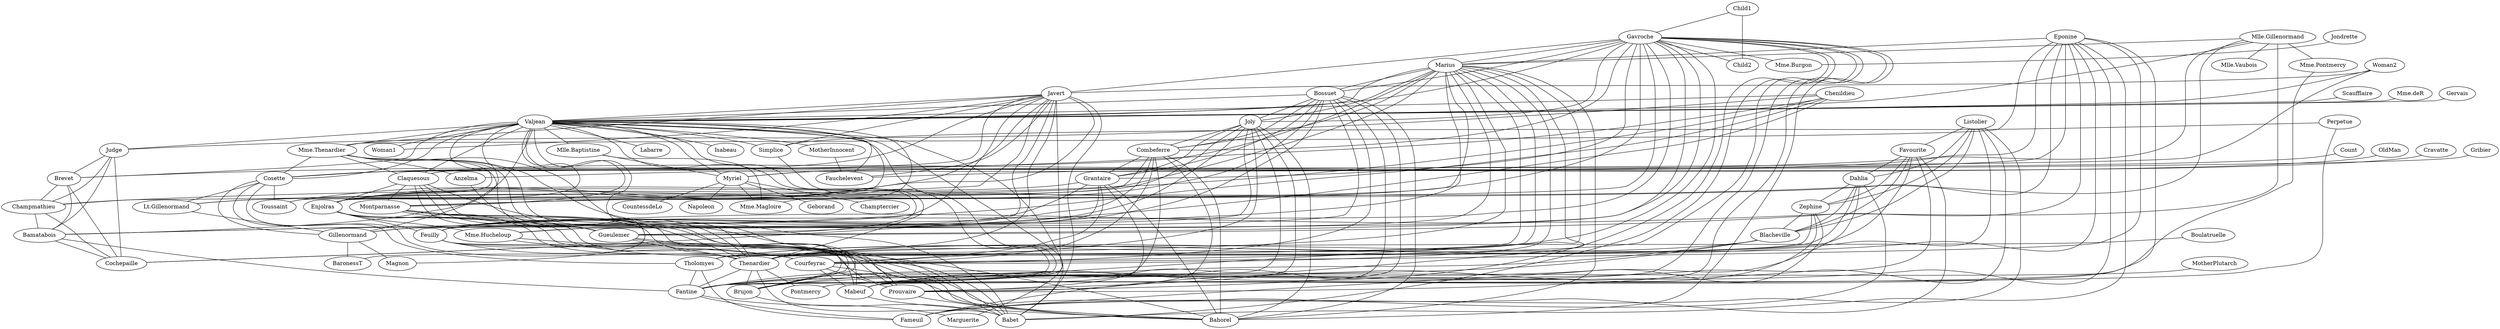 strict graph G {
    // Les Misérables character co-appearence data compiled by Donald Knuth
    
    Child1 [group=10];
    Jondrette [group=7];
    Woman2 [group=5];
    Eponine [group=4];
    "Mlle.Gillenormand" [group=5];
    Scaufflaire [group=2];
    Gavroche [group=8];
    Count [group=1];
    Javert [group=4];
    "Mme.deR" [group=2];
    OldMan [group=1];
    Marius [group=8];
    Gervais [group=2];
    Chenildieu [group=2];
    Bossuet [group=8];
    Listolier [group=3];
    Valjean [group=2];
    Cravatte [group=1];
    Judge [group=2];
    "Mme.Thenardier" [group=4];
    Woman1 [group=2];
    Brevet [group=2];
    Cosette [group=5];
    Champmathieu [group=2];
    Joly [group=8];
    Combeferre [group=8];
    Favourite [group=3];
    "Lt.Gillenormand" [group=5];
    Boulatruelle [group=6];
    "Mlle.Vaubois" [group=5];
    Gribier [group=0];
    Dahlia [group=3];
    Zephine [group=3];
    Gillenormand [group=5];
    Claquesous [group=4];
    Bamatabois [group=2];
    Perpetue [group=3];
    Grantaire [group=8];
    Enjolras [group=8];
    Montparnasse [group=4];
    Cochepaille [group=2];
    "Mlle.Baptistine" [group=1];
    Feuilly [group=8];
    Anzelma [group=4];
    Gueulemer [group=4];
    Labarre [group=2];
    Blacheville [group=3];
    "Mme.Hucheloup" [group=8];
    BaronessT [group=5];
    Tholomyes [group=3];
    Myriel [group=1];
    "Mme.Pontmercy" [group=5];
    Thenardier [group=4];
    Isabeau [group=2];
    Child2 [group=10];
    "Mme.Burgon" [group=7];
    CountessdeLo [group=1];
    Simplice [group=2];
    MotherPlutarch [group=9];
    MotherInnocent [group=0];
    Brujon [group=4];
    Fantine [group=3];
    Napoleon [group=1];
    Fameuil [group=3];
    Toussaint [group=5];
    Babet [group=4];
    "Mme.Magloire" [group=1];
    Magnon [group=5];
    Geborand [group=1];
    Courfeyrac [group=8];
    Marguerite [group=3];
    Fauchelevent [group=0];
    Mabeuf [group=8];
    Champtercier [group=1];
    Prouvaire [group=8];
    Pontmercy [group=4];
    Bahorel [group=8];


    Child1 -- Child2  [weight=3];
    Child1 -- Gavroche  [weight=2];
    Jondrette -- "Mme.Burgon"  [weight=1];
    Woman2 -- Valjean  [weight=3];
    Woman2 -- Javert  [weight=1];
    Woman2 -- Cosette  [weight=1];
    Eponine -- Thenardier  [weight=3];
    Eponine -- Marius  [weight=5];
    Eponine -- Anzelma  [weight=2];
    Eponine -- Gueulemer  [weight=1];
    Eponine -- Mabeuf  [weight=1];
    Eponine -- Claquesous  [weight=1];
    Eponine -- Babet  [weight=1];
    Eponine -- Montparnasse  [weight=1];
    Eponine -- Brujon  [weight=1];
    Eponine -- Courfeyrac  [weight=1];
    Eponine -- "Mme.Thenardier"  [weight=2];
    "Mlle.Gillenormand" -- Gillenormand  [weight=9];
    "Mlle.Gillenormand" -- Marius  [weight=6];
    "Mlle.Gillenormand" -- "Lt.Gillenormand"  [weight=2];
    "Mlle.Gillenormand" -- Valjean  [weight=2];
    "Mlle.Gillenormand" -- "Mlle.Vaubois"  [weight=1];
    "Mlle.Gillenormand" -- "Mme.Pontmercy"  [weight=1];
    "Mlle.Gillenormand" -- Cosette  [weight=2];
    Scaufflaire -- Valjean  [weight=1];
    Gavroche -- Gueulemer  [weight=1];
    Gavroche -- "Mme.Hucheloup"  [weight=1];
    Gavroche -- Javert  [weight=1];
    Gavroche -- Thenardier  [weight=1];
    Gavroche -- Courfeyrac  [weight=7];
    Gavroche -- Child2  [weight=2];
    Gavroche -- Bahorel  [weight=5];
    Gavroche -- Valjean  [weight=1];
    Gavroche -- Montparnasse  [weight=1];
    Gavroche -- Brujon  [weight=1];
    Gavroche -- Feuilly  [weight=2];
    Gavroche -- Combeferre  [weight=6];
    Gavroche -- Babet  [weight=1];
    Gavroche -- "Mme.Burgon"  [weight=2];
    Gavroche -- Joly  [weight=3];
    Gavroche -- Mabeuf  [weight=1];
    Gavroche -- Grantaire  [weight=1];
    Gavroche -- Enjolras  [weight=7];
    Gavroche -- Prouvaire  [weight=1];
    Gavroche -- Marius  [weight=4];
    Gavroche -- Bossuet  [weight=5];
    Count -- Myriel  [weight=2];
    Javert -- Fantine  [weight=5];
    Javert -- Gueulemer  [weight=1];
    Javert -- Babet  [weight=2];
    Javert -- Enjolras  [weight=6];
    Javert -- "Mme.Thenardier"  [weight=1];
    Javert -- Thenardier  [weight=5];
    Javert -- Fauchelevent  [weight=1];
    Javert -- Claquesous  [weight=1];
    Javert -- Bamatabois  [weight=1];
    Javert -- Simplice  [weight=1];
    Javert -- Toussaint  [weight=1];
    Javert -- Valjean  [weight=17];
    Javert -- Montparnasse  [weight=1];
    Javert -- Woman1  [weight=1];
    Javert -- Cosette  [weight=1];
    "Mme.deR" -- Valjean  [weight=1];
    OldMan -- Myriel  [weight=1];
    Marius -- Feuilly  [weight=1];
    Marius -- Combeferre  [weight=5];
    Marius -- "Lt.Gillenormand"  [weight=1];
    Marius -- BaronessT  [weight=1];
    Marius -- Tholomyes  [weight=1];
    Marius -- Bossuet  [weight=5];
    Marius -- Joly  [weight=2];
    Marius -- Thenardier  [weight=2];
    Marius -- Gillenormand  [weight=12];
    Marius -- Courfeyrac  [weight=9];
    Marius -- Bahorel  [weight=1];
    Marius -- Mabeuf  [weight=1];
    Marius -- Enjolras  [weight=7];
    Marius -- Valjean  [weight=19];
    Marius -- Pontmercy  [weight=1];
    Marius -- Cosette  [weight=21];
    Gervais -- Valjean  [weight=1];
    Chenildieu -- Champmathieu  [weight=2];
    Chenildieu -- Bamatabois  [weight=1];
    Chenildieu -- Valjean  [weight=2];
    Chenildieu -- Judge  [weight=2];
    Chenildieu -- Brevet  [weight=2];
    Chenildieu -- Cochepaille  [weight=2];
    Bossuet -- Feuilly  [weight=6];
    Bossuet -- Combeferre  [weight=9];
    Bossuet -- "Mme.Hucheloup"  [weight=1];
    Bossuet -- Courfeyrac  [weight=12];
    Bossuet -- Joly  [weight=7];
    Bossuet -- Bahorel  [weight=4];
    Bossuet -- Mabeuf  [weight=1];
    Bossuet -- Enjolras  [weight=10];
    Bossuet -- Grantaire  [weight=3];
    Bossuet -- Valjean  [weight=1];
    Bossuet -- Prouvaire  [weight=2];
    Listolier -- Fantine  [weight=3];
    Listolier -- Fameuil  [weight=4];
    Listolier -- Blacheville  [weight=4];
    Listolier -- Favourite  [weight=3];
    Listolier -- Tholomyes  [weight=4];
    Listolier -- Dahlia  [weight=3];
    Listolier -- Zephine  [weight=3];
    Valjean -- "Mlle.Baptistine"  [weight=3];
    Valjean -- Gueulemer  [weight=1];
    Valjean -- Labarre  [weight=1];
    Valjean -- MotherInnocent  [weight=1];
    Valjean -- Champmathieu  [weight=3];
    Valjean -- Thenardier  [weight=12];
    Valjean -- Isabeau  [weight=1];
    Valjean -- Toussaint  [weight=1];
    Valjean -- Simplice  [weight=3];
    Valjean -- Brevet  [weight=2];
    Valjean -- Woman1  [weight=2];
    Valjean -- Judge  [weight=3];
    Valjean -- Cosette  [weight=31];
    Valjean -- Fantine  [weight=9];
    Valjean -- Myriel  [weight=5];
    Valjean -- Gillenormand  [weight=2];
    Valjean -- Babet  [weight=1];
    Valjean -- "Mme.Magloire"  [weight=3];
    Valjean -- Cochepaille  [weight=2];
    Valjean -- "Mme.Thenardier"  [weight=7];
    Valjean -- Fauchelevent  [weight=8];
    Valjean -- Claquesous  [weight=1];
    Valjean -- Bamatabois  [weight=2];
    Valjean -- Enjolras  [weight=4];
    Valjean -- Montparnasse  [weight=1];
    Valjean -- Marguerite  [weight=1];
    Cravatte -- Myriel  [weight=1];
    Judge -- Champmathieu  [weight=3];
    Judge -- Bamatabois  [weight=2];
    Judge -- Brevet  [weight=2];
    Judge -- Cochepaille  [weight=2];
    "Mme.Thenardier" -- Fantine  [weight=2];
    "Mme.Thenardier" -- Thenardier  [weight=13];
    "Mme.Thenardier" -- Claquesous  [weight=1];
    "Mme.Thenardier" -- Anzelma  [weight=1];
    "Mme.Thenardier" -- Gueulemer  [weight=1];
    "Mme.Thenardier" -- Babet  [weight=1];
    "Mme.Thenardier" -- Magnon  [weight=1];
    "Mme.Thenardier" -- Cosette  [weight=4];
    Brevet -- Champmathieu  [weight=2];
    Brevet -- Bamatabois  [weight=1];
    Brevet -- Cochepaille  [weight=2];
    Cosette -- Thenardier  [weight=1];
    Cosette -- Gillenormand  [weight=3];
    Cosette -- "Lt.Gillenormand"  [weight=1];
    Cosette -- Toussaint  [weight=2];
    Cosette -- Tholomyes  [weight=1];
    Champmathieu -- Bamatabois  [weight=2];
    Champmathieu -- Cochepaille  [weight=2];
    Joly -- Feuilly  [weight=5];
    Joly -- Combeferre  [weight=5];
    Joly -- "Mme.Hucheloup"  [weight=1];
    Joly -- Courfeyrac  [weight=5];
    Joly -- Bahorel  [weight=5];
    Joly -- Mabeuf  [weight=1];
    Joly -- Grantaire  [weight=2];
    Joly -- Enjolras  [weight=5];
    Joly -- Prouvaire  [weight=2];
    Combeferre -- Feuilly  [weight=5];
    Combeferre -- Bahorel  [weight=5];
    Combeferre -- Mabeuf  [weight=2];
    Combeferre -- Grantaire  [weight=1];
    Combeferre -- Enjolras  [weight=15];
    Combeferre -- Prouvaire  [weight=2];
    Combeferre -- Courfeyrac  [weight=13];
    Favourite -- Fantine  [weight=4];
    Favourite -- Fameuil  [weight=3];
    Favourite -- Blacheville  [weight=4];
    Favourite -- Tholomyes  [weight=3];
    Favourite -- Dahlia  [weight=5];
    Favourite -- Zephine  [weight=4];
    "Lt.Gillenormand" -- Gillenormand  [weight=1];
    Boulatruelle -- Thenardier  [weight=1];
    Gribier -- Fauchelevent  [weight=2];
    Dahlia -- Fantine  [weight=4];
    Dahlia -- Fameuil  [weight=3];
    Dahlia -- Blacheville  [weight=3];
    Dahlia -- Tholomyes  [weight=3];
    Dahlia -- Zephine  [weight=4];
    Zephine -- Fantine  [weight=4];
    Zephine -- Fameuil  [weight=3];
    Zephine -- Blacheville  [weight=3];
    Zephine -- Tholomyes  [weight=3];
    Gillenormand -- Magnon  [weight=1];
    Gillenormand -- BaronessT  [weight=1];
    Claquesous -- Thenardier  [weight=4];
    Claquesous -- Gueulemer  [weight=4];
    Claquesous -- Brujon  [weight=1];
    Claquesous -- Enjolras  [weight=1];
    Claquesous -- Babet  [weight=4];
    Claquesous -- Montparnasse  [weight=2];
    Bamatabois -- Fantine  [weight=1];
    Bamatabois -- Cochepaille  [weight=1];
    Perpetue -- Fantine  [weight=1];
    Perpetue -- Simplice  [weight=2];
    Grantaire -- Feuilly  [weight=1];
    Grantaire -- Courfeyrac  [weight=2];
    Grantaire -- "Mme.Hucheloup"  [weight=1];
    Grantaire -- Enjolras  [weight=3];
    Grantaire -- Prouvaire  [weight=1];
    Grantaire -- Bahorel  [weight=1];
    Enjolras -- Feuilly  [weight=6];
    Enjolras -- "Mme.Hucheloup"  [weight=1];
    Enjolras -- Courfeyrac  [weight=17];
    Enjolras -- Bahorel  [weight=4];
    Enjolras -- Mabeuf  [weight=1];
    Enjolras -- Prouvaire  [weight=4];
    Montparnasse -- Thenardier  [weight=1];
    Montparnasse -- Gueulemer  [weight=2];
    Montparnasse -- Babet  [weight=2];
    Montparnasse -- Brujon  [weight=1];
    "Mlle.Baptistine" -- "Mme.Magloire"  [weight=6];
    "Mlle.Baptistine" -- Myriel  [weight=8];
    Feuilly -- Bahorel  [weight=3];
    Feuilly -- Mabeuf  [weight=1];
    Feuilly -- Prouvaire  [weight=2];
    Feuilly -- Courfeyrac  [weight=6];
    Anzelma -- Thenardier  [weight=2];
    Gueulemer -- Thenardier  [weight=5];
    Gueulemer -- Brujon  [weight=3];
    Gueulemer -- Babet  [weight=6];
    Blacheville -- Fantine  [weight=3];
    Blacheville -- Fameuil  [weight=4];
    Blacheville -- Tholomyes  [weight=4];
    "Mme.Hucheloup" -- Courfeyrac  [weight=1];
    "Mme.Hucheloup" -- Bahorel  [weight=1];
    Tholomyes -- Fantine  [weight=3];
    Tholomyes -- Fameuil  [weight=4];
    Myriel -- Napoleon  [weight=1];
    Myriel -- Champtercier  [weight=1];
    Myriel -- CountessdeLo  [weight=1];
    Myriel -- "Mme.Magloire"  [weight=10];
    Myriel -- Geborand  [weight=1];
    "Mme.Pontmercy" -- Pontmercy  [weight=1];
    Thenardier -- Fantine  [weight=1];
    Thenardier -- Brujon  [weight=3];
    Thenardier -- Babet  [weight=6];
    Thenardier -- Pontmercy  [weight=1];
    Simplice -- Fantine  [weight=2];
    MotherPlutarch -- Mabeuf  [weight=3];
    MotherInnocent -- Fauchelevent  [weight=3];
    Brujon -- Babet  [weight=3];
    Fantine -- Fameuil  [weight=3];
    Fantine -- Marguerite  [weight=2];
    Courfeyrac -- Bahorel  [weight=6];
    Courfeyrac -- Mabeuf  [weight=2];
    Courfeyrac -- Prouvaire  [weight=3];
    Mabeuf -- Bahorel  [weight=2];
    Prouvaire -- Bahorel  [weight=2];
}
